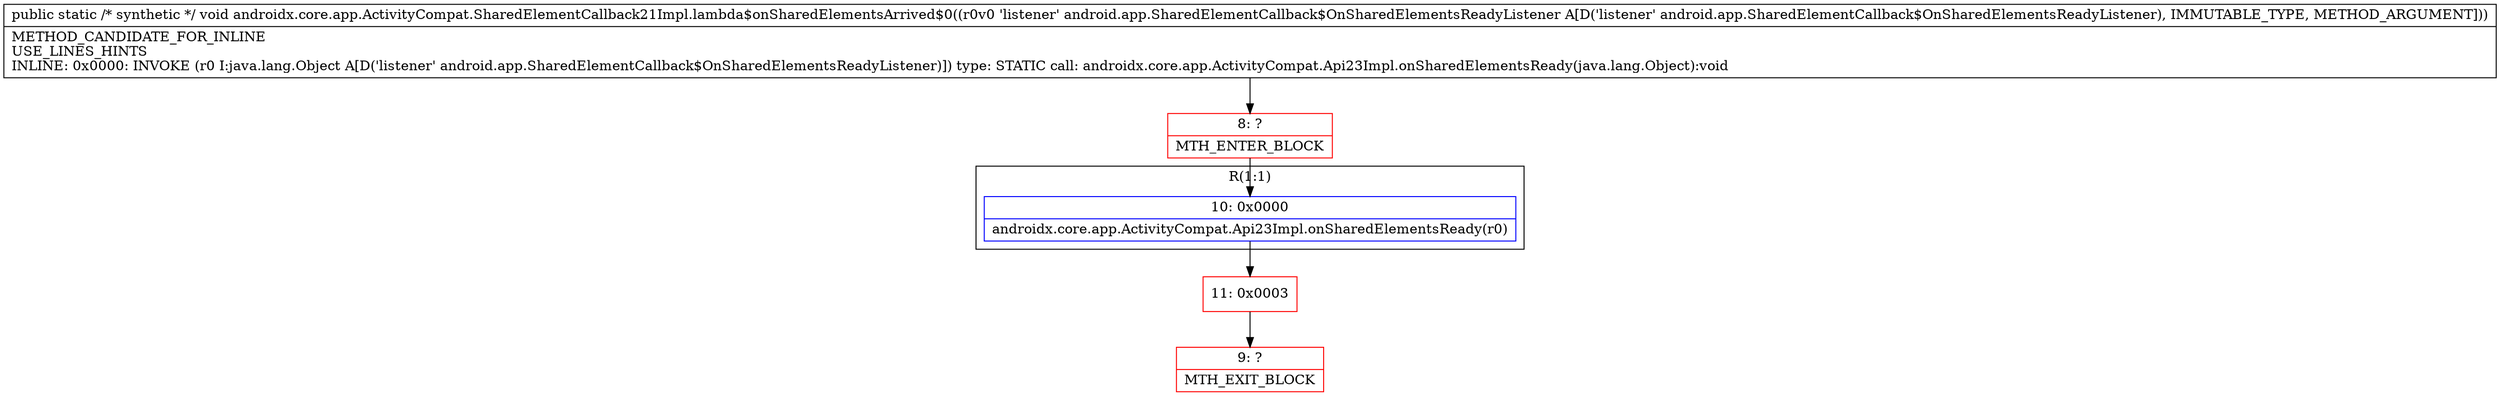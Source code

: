digraph "CFG forandroidx.core.app.ActivityCompat.SharedElementCallback21Impl.lambda$onSharedElementsArrived$0(Landroid\/app\/SharedElementCallback$OnSharedElementsReadyListener;)V" {
subgraph cluster_Region_828007220 {
label = "R(1:1)";
node [shape=record,color=blue];
Node_10 [shape=record,label="{10\:\ 0x0000|androidx.core.app.ActivityCompat.Api23Impl.onSharedElementsReady(r0)\l}"];
}
Node_8 [shape=record,color=red,label="{8\:\ ?|MTH_ENTER_BLOCK\l}"];
Node_11 [shape=record,color=red,label="{11\:\ 0x0003}"];
Node_9 [shape=record,color=red,label="{9\:\ ?|MTH_EXIT_BLOCK\l}"];
MethodNode[shape=record,label="{public static \/* synthetic *\/ void androidx.core.app.ActivityCompat.SharedElementCallback21Impl.lambda$onSharedElementsArrived$0((r0v0 'listener' android.app.SharedElementCallback$OnSharedElementsReadyListener A[D('listener' android.app.SharedElementCallback$OnSharedElementsReadyListener), IMMUTABLE_TYPE, METHOD_ARGUMENT]))  | METHOD_CANDIDATE_FOR_INLINE\lUSE_LINES_HINTS\lINLINE: 0x0000: INVOKE  (r0 I:java.lang.Object A[D('listener' android.app.SharedElementCallback$OnSharedElementsReadyListener)]) type: STATIC call: androidx.core.app.ActivityCompat.Api23Impl.onSharedElementsReady(java.lang.Object):void\l}"];
MethodNode -> Node_8;Node_10 -> Node_11;
Node_8 -> Node_10;
Node_11 -> Node_9;
}

